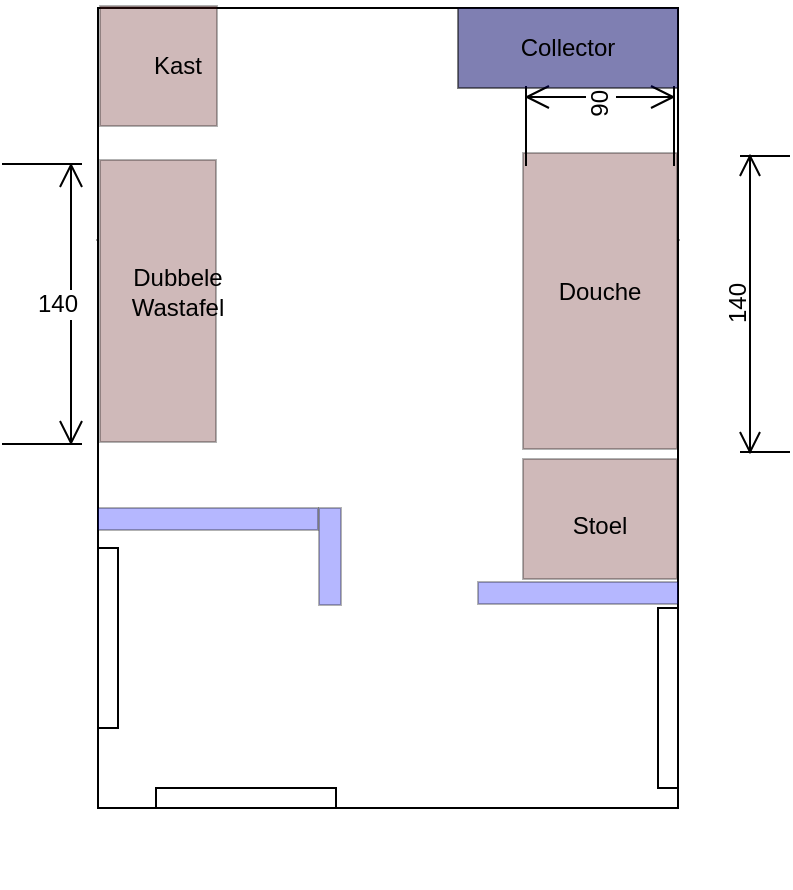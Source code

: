 <mxfile version="14.5.3" type="github"><diagram id="zxyFGUuk85KCquHpNzCP" name="Page-1"><mxGraphModel dx="1350" dy="804" grid="1" gridSize="10" guides="1" tooltips="1" connect="1" arrows="1" fold="1" page="1" pageScale="1" pageWidth="850" pageHeight="1100" math="0" shadow="0"><root><mxCell id="0"/><mxCell id="1" parent="0"/><mxCell id="AulW8bhQuf9bYFemuAhg-16" value="" style="group" parent="1" vertex="1" connectable="0"><mxGeometry x="148" y="248" width="290" height="444" as="geometry"/></mxCell><mxCell id="KjAvqt-3xgzLBiE8spDG-5" value="" style="group;container=1;" parent="AulW8bhQuf9bYFemuAhg-16" vertex="1" connectable="0"><mxGeometry width="290" height="444" as="geometry"/></mxCell><mxCell id="KjAvqt-3xgzLBiE8spDG-3" value="&lt;div&gt;290&lt;/div&gt;&lt;div&gt;&lt;br&gt;&lt;/div&gt;" style="verticalLabelPosition=middle;dashed=0;shadow=0;html=1;shape=mxgraph.cabinets.dimension;verticalAlign=top;align=center;rounded=0;" parent="KjAvqt-3xgzLBiE8spDG-5" vertex="1"><mxGeometry y="100" width="290" height="40" as="geometry"/></mxCell><mxCell id="KjAvqt-3xgzLBiE8spDG-6" value="" style="rounded=0;whiteSpace=wrap;html=1;fillColor=none;" parent="KjAvqt-3xgzLBiE8spDG-5" vertex="1"><mxGeometry y="270" width="10" height="90" as="geometry"/></mxCell><mxCell id="KjAvqt-3xgzLBiE8spDG-7" value="" style="rounded=0;whiteSpace=wrap;html=1;fillColor=none;rotation=-90;" parent="KjAvqt-3xgzLBiE8spDG-5" vertex="1"><mxGeometry x="69" y="350" width="10" height="90" as="geometry"/></mxCell><mxCell id="KjAvqt-3xgzLBiE8spDG-8" value="" style="rounded=0;whiteSpace=wrap;html=1;fillColor=none;" parent="KjAvqt-3xgzLBiE8spDG-5" vertex="1"><mxGeometry x="280" y="300" width="10" height="90" as="geometry"/></mxCell><mxCell id="AulW8bhQuf9bYFemuAhg-3" value="" style="rounded=0;whiteSpace=wrap;html=1;fillColor=#0A12FF;opacity=30;" parent="KjAvqt-3xgzLBiE8spDG-5" vertex="1"><mxGeometry y="250" width="20" height="11" as="geometry"/></mxCell><mxCell id="AulW8bhQuf9bYFemuAhg-5" value="" style="rounded=0;whiteSpace=wrap;html=1;fillColor=#0A12FF;opacity=30;" parent="KjAvqt-3xgzLBiE8spDG-5" vertex="1"><mxGeometry x="110" y="250" width="20" height="11" as="geometry"/></mxCell><mxCell id="AulW8bhQuf9bYFemuAhg-8" value="" style="rounded=0;whiteSpace=wrap;html=1;" parent="KjAvqt-3xgzLBiE8spDG-5" vertex="1"><mxGeometry y="4" width="290" height="400" as="geometry"/></mxCell><mxCell id="AulW8bhQuf9bYFemuAhg-11" value="" style="rounded=0;whiteSpace=wrap;html=1;fillColor=none;" parent="KjAvqt-3xgzLBiE8spDG-5" vertex="1"><mxGeometry y="274" width="10" height="90" as="geometry"/></mxCell><mxCell id="AulW8bhQuf9bYFemuAhg-12" value="" style="rounded=0;whiteSpace=wrap;html=1;fillColor=none;rotation=-90;" parent="KjAvqt-3xgzLBiE8spDG-5" vertex="1"><mxGeometry x="69" y="354" width="10" height="90" as="geometry"/></mxCell><mxCell id="AulW8bhQuf9bYFemuAhg-13" value="" style="rounded=0;whiteSpace=wrap;html=1;fillColor=none;" parent="KjAvqt-3xgzLBiE8spDG-5" vertex="1"><mxGeometry x="280" y="304" width="10" height="90" as="geometry"/></mxCell><mxCell id="AulW8bhQuf9bYFemuAhg-14" value="" style="rounded=0;whiteSpace=wrap;html=1;fillColor=#0A12FF;opacity=30;" parent="KjAvqt-3xgzLBiE8spDG-5" vertex="1"><mxGeometry y="254" width="110" height="11" as="geometry"/></mxCell><mxCell id="AulW8bhQuf9bYFemuAhg-18" value="" style="rounded=0;whiteSpace=wrap;html=1;opacity=30;fillColor=#611A1A;rotation=-90;" parent="KjAvqt-3xgzLBiE8spDG-5" vertex="1"><mxGeometry x="177" y="112" width="148" height="77" as="geometry"/></mxCell><mxCell id="AulW8bhQuf9bYFemuAhg-20" value="" style="rounded=0;whiteSpace=wrap;html=1;opacity=30;fillColor=#611A1A;rotation=-90;" parent="KjAvqt-3xgzLBiE8spDG-5" vertex="1"><mxGeometry x="-40.5" y="121.5" width="141" height="58" as="geometry"/></mxCell><mxCell id="AulW8bhQuf9bYFemuAhg-22" value="&lt;div&gt;Dubbele&lt;br&gt;&lt;/div&gt;&lt;div&gt;Wastafel&lt;/div&gt;" style="text;html=1;strokeColor=none;fillColor=none;align=center;verticalAlign=middle;whiteSpace=wrap;rounded=0;opacity=30;" parent="KjAvqt-3xgzLBiE8spDG-5" vertex="1"><mxGeometry x="19.5" y="135.5" width="40" height="20" as="geometry"/></mxCell><mxCell id="AulW8bhQuf9bYFemuAhg-17" value="90" style="shape=dimension;direction=north;whiteSpace=wrap;html=1;align=right;points=[];verticalAlign=middle;labelBackgroundColor=#ffffff;rounded=0;rotation=-90;" parent="KjAvqt-3xgzLBiE8spDG-5" vertex="1"><mxGeometry x="231" y="26" width="40" height="74" as="geometry"/></mxCell><mxCell id="AulW8bhQuf9bYFemuAhg-1" value="" style="rounded=0;whiteSpace=wrap;html=1;fillColor=#0A12FF;opacity=30;" parent="KjAvqt-3xgzLBiE8spDG-5" vertex="1"><mxGeometry x="190" y="291" width="100" height="11" as="geometry"/></mxCell><mxCell id="07a9J9Gbuwe6hdhvBpQa-1" value="Douche" style="text;html=1;strokeColor=none;fillColor=none;align=center;verticalAlign=middle;whiteSpace=wrap;rounded=0;" parent="KjAvqt-3xgzLBiE8spDG-5" vertex="1"><mxGeometry x="231" y="136" width="40" height="20" as="geometry"/></mxCell><mxCell id="07a9J9Gbuwe6hdhvBpQa-2" value="" style="rounded=0;whiteSpace=wrap;html=1;opacity=30;fillColor=#611A1A;rotation=-90;" parent="KjAvqt-3xgzLBiE8spDG-5" vertex="1"><mxGeometry x="0.25" y="3.75" width="60" height="58.5" as="geometry"/></mxCell><mxCell id="07a9J9Gbuwe6hdhvBpQa-3" value="Kast" style="text;html=1;strokeColor=none;fillColor=none;align=center;verticalAlign=middle;whiteSpace=wrap;rounded=0;opacity=30;" parent="KjAvqt-3xgzLBiE8spDG-5" vertex="1"><mxGeometry x="19.5" y="23" width="40" height="20" as="geometry"/></mxCell><mxCell id="07a9J9Gbuwe6hdhvBpQa-4" value="" style="rounded=0;whiteSpace=wrap;html=1;fillColor=#000066;opacity=50;" parent="KjAvqt-3xgzLBiE8spDG-5" vertex="1"><mxGeometry x="180" y="4" width="110" height="40" as="geometry"/></mxCell><mxCell id="07a9J9Gbuwe6hdhvBpQa-5" value="Collector" style="text;html=1;strokeColor=none;fillColor=none;align=center;verticalAlign=middle;whiteSpace=wrap;rounded=0;" parent="KjAvqt-3xgzLBiE8spDG-5" vertex="1"><mxGeometry x="215" y="14" width="40" height="20" as="geometry"/></mxCell><mxCell id="N0vQ53KYyA2KXrlZoW4j-1" value="" style="rounded=0;whiteSpace=wrap;html=1;fillColor=#0A12FF;opacity=30;rotation=-90;" vertex="1" parent="KjAvqt-3xgzLBiE8spDG-5"><mxGeometry x="91.75" y="272.75" width="48.5" height="11" as="geometry"/></mxCell><mxCell id="N0vQ53KYyA2KXrlZoW4j-2" value="" style="rounded=0;whiteSpace=wrap;html=1;opacity=30;fillColor=#611A1A;rotation=-90;" vertex="1" parent="KjAvqt-3xgzLBiE8spDG-5"><mxGeometry x="221" y="221" width="60" height="77" as="geometry"/></mxCell><mxCell id="N0vQ53KYyA2KXrlZoW4j-3" value="Stoel" style="text;html=1;strokeColor=none;fillColor=none;align=center;verticalAlign=middle;whiteSpace=wrap;rounded=0;" vertex="1" parent="KjAvqt-3xgzLBiE8spDG-5"><mxGeometry x="231" y="253" width="40" height="20" as="geometry"/></mxCell><mxCell id="AulW8bhQuf9bYFemuAhg-21" value="140" style="shape=dimension;direction=north;whiteSpace=wrap;html=1;align=right;points=[];verticalAlign=middle;labelBackgroundColor=#ffffff;rounded=0;" parent="1" vertex="1"><mxGeometry x="100" y="330" width="40" height="140" as="geometry"/></mxCell><mxCell id="AulW8bhQuf9bYFemuAhg-9" value="140" style="verticalLabelPosition=middle;dashed=0;shadow=0;html=1;shape=mxgraph.cabinets.dimension;verticalAlign=top;align=center;rounded=0;rotation=-90;" parent="1" vertex="1"><mxGeometry x="400" y="380" width="148" height="40" as="geometry"/></mxCell></root></mxGraphModel></diagram></mxfile>
